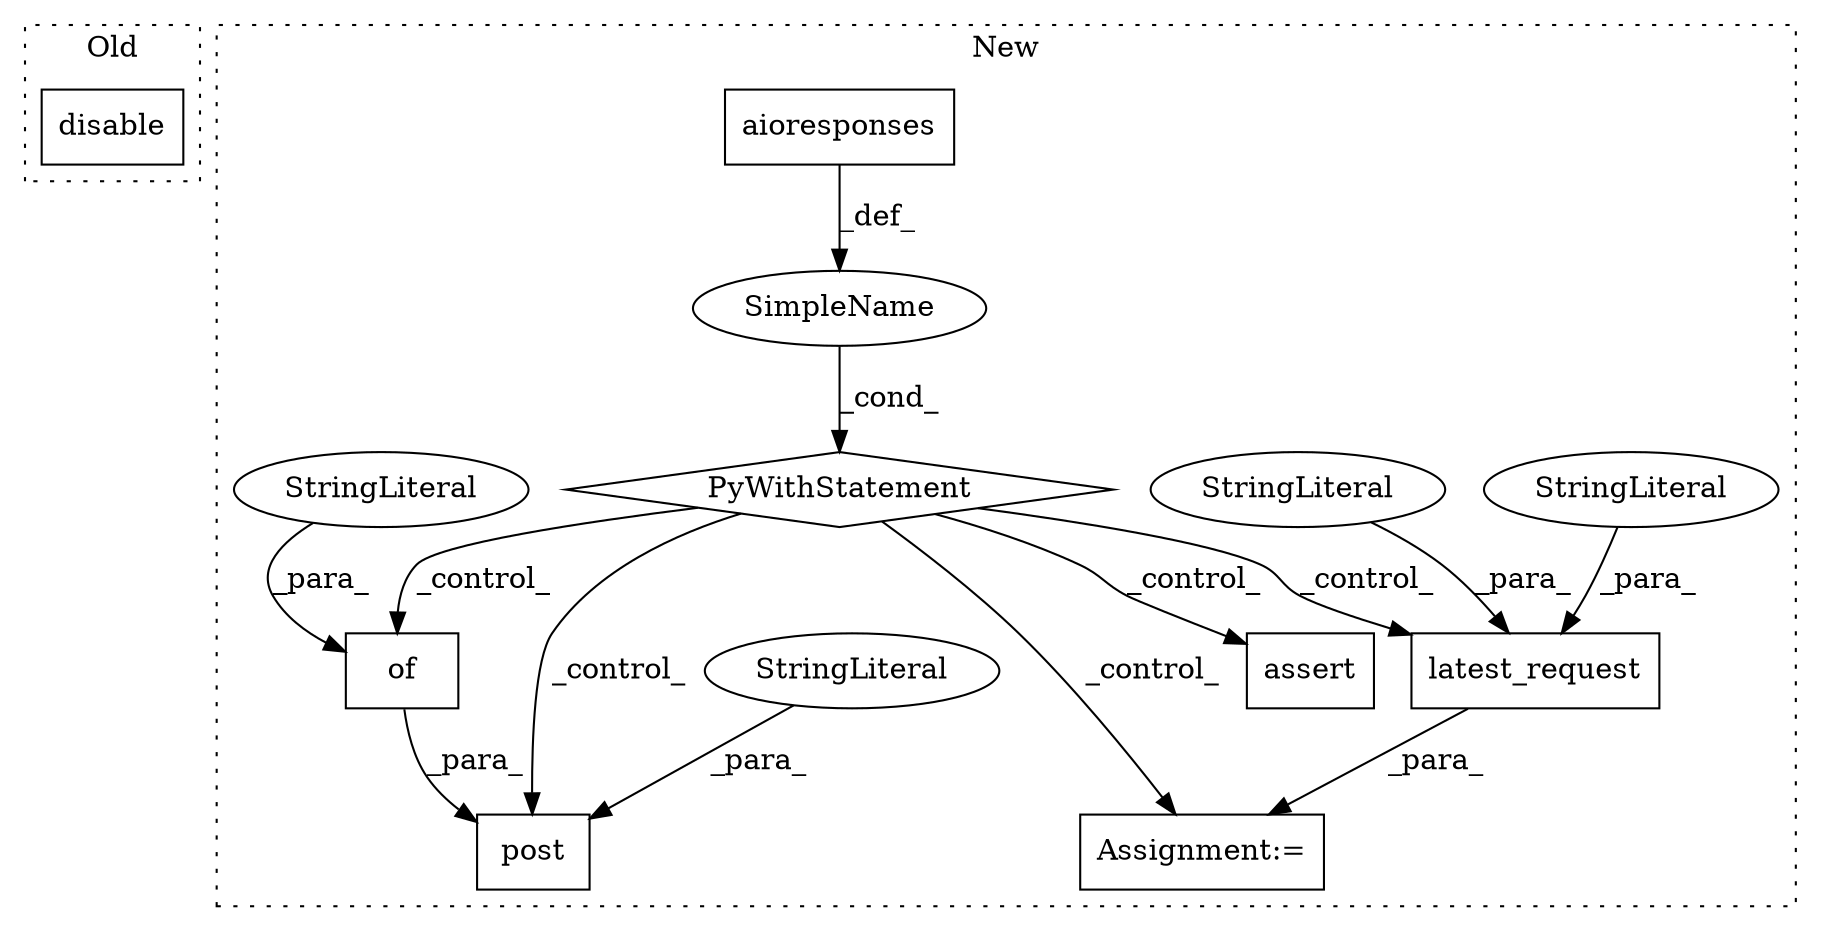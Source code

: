 digraph G {
subgraph cluster0 {
1 [label="disable" a="32" s="2589" l="9" shape="box"];
label = "Old";
style="dotted";
}
subgraph cluster1 {
2 [label="latest_request" a="32" s="2717,2796" l="15,1" shape="box"];
3 [label="SimpleName" a="42" s="" l="" shape="ellipse"];
4 [label="PyWithStatement" a="104" s="2253,2277" l="10,2" shape="diamond"];
5 [label="aioresponses" a="32" s="2263" l="14" shape="box"];
6 [label="assert" a="6" s="2805" l="7" shape="box"];
7 [label="StringLiteral" a="45" s="2739" l="6" shape="ellipse"];
8 [label="Assignment:=" a="7" s="2716" l="1" shape="box"];
9 [label="post" a="32" s="2509,2591" l="5,1" shape="box"];
10 [label="StringLiteral" a="45" s="2746" l="50" shape="ellipse"];
11 [label="StringLiteral" a="45" s="2514" l="50" shape="ellipse"];
12 [label="of" a="32" s="2569,2581" l="3,1" shape="box"];
13 [label="StringLiteral" a="45" s="2572" l="4" shape="ellipse"];
label = "New";
style="dotted";
}
2 -> 8 [label="_para_"];
3 -> 4 [label="_cond_"];
4 -> 8 [label="_control_"];
4 -> 12 [label="_control_"];
4 -> 6 [label="_control_"];
4 -> 2 [label="_control_"];
4 -> 9 [label="_control_"];
5 -> 3 [label="_def_"];
7 -> 2 [label="_para_"];
10 -> 2 [label="_para_"];
11 -> 9 [label="_para_"];
12 -> 9 [label="_para_"];
13 -> 12 [label="_para_"];
}